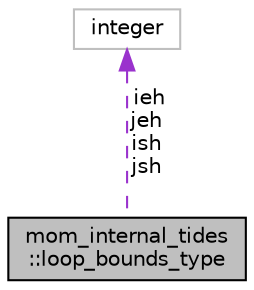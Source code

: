 digraph "mom_internal_tides::loop_bounds_type"
{
 // INTERACTIVE_SVG=YES
 // LATEX_PDF_SIZE
  edge [fontname="Helvetica",fontsize="10",labelfontname="Helvetica",labelfontsize="10"];
  node [fontname="Helvetica",fontsize="10",shape=record];
  Node1 [label="mom_internal_tides\l::loop_bounds_type",height=0.2,width=0.4,color="black", fillcolor="grey75", style="filled", fontcolor="black",tooltip="A structure with the active energy loop bounds."];
  Node2 -> Node1 [dir="back",color="darkorchid3",fontsize="10",style="dashed",label=" ieh\njeh\nish\njsh" ,fontname="Helvetica"];
  Node2 [label="integer",height=0.2,width=0.4,color="grey75", fillcolor="white", style="filled",tooltip=" "];
}
